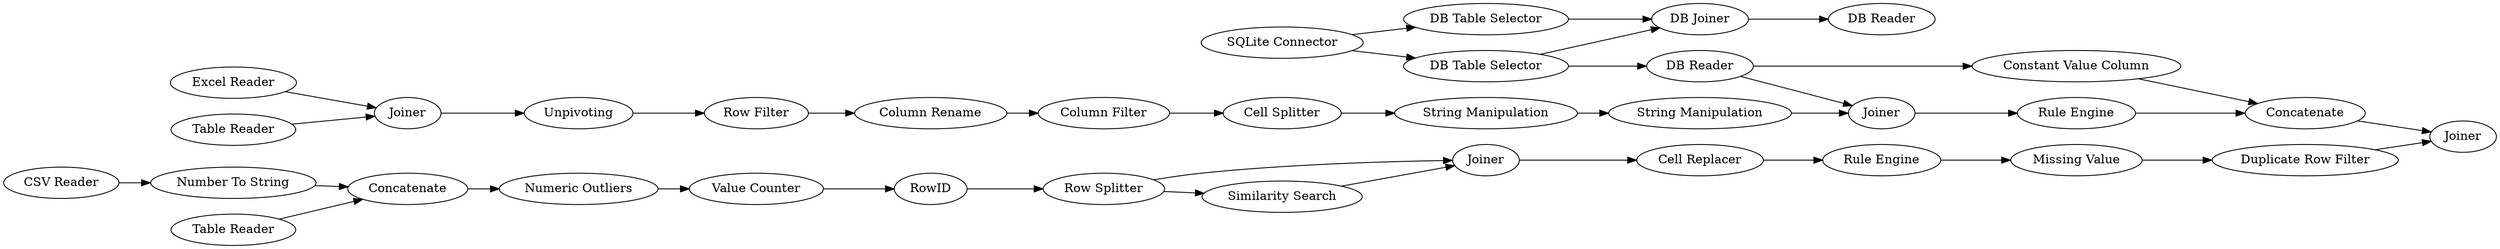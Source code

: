 digraph {
	"342612934219398549_281" [label="DB Joiner"]
	"-7854715200174680063_161" [label="Cell Splitter"]
	"342612934219398549_282" [label="DB Reader"]
	"-797452715637952157_290" [label="Excel Reader"]
	"-1640204823127253102_291" [label="Value Counter"]
	"3420472655211446088_221" [label="Column Filter"]
	"7913212499030421059_300" [label="Number To String"]
	"-580355525271439497_295" [label=Joiner]
	"-1640204823127253102_187" [label="Similarity Search"]
	"627849132544057353_269" [label="Numeric Outliers"]
	"-797452715637952157_287" [label=Joiner]
	"627849132544057353_301" [label="Rule Engine"]
	"3420472655211446088_195" [label="Column Rename"]
	"342612934219398549_280" [label="DB Table Selector"]
	"-580355525271439497_232" [label="Rule Engine"]
	"627849132544057353_276" [label="Missing Value"]
	"3420472655211446088_219" [label=Unpivoting]
	"-1640204823127253102_176" [label="Cell Replacer"]
	"-580355525271439497_296" [label=Concatenate]
	"-1640204823127253102_307" [label="Row Splitter"]
	"342612934219398549_278" [label="SQLite Connector"]
	"342612934219398549_283" [label="DB Reader"]
	"627849132544057353_299" [label="Duplicate Row Filter"]
	"-580355525271439497_231" [label="Constant Value Column"]
	"-580355525271439497_297" [label=Joiner]
	"3420472655211446088_220" [label="Row Filter"]
	"-797452715637952157_285" [label="Table Reader"]
	"-1640204823127253102_192" [label=Joiner]
	"342612934219398549_279" [label="DB Table Selector"]
	"-7854715200174680063_168" [label="String Manipulation"]
	"7913212499030421059_288" [label="Table Reader"]
	"-7854715200174680063_312" [label="String Manipulation"]
	"-1640204823127253102_293" [label=RowID]
	"7913212499030421059_301" [label="CSV Reader"]
	"7913212499030421059_289" [label=Concatenate]
	"342612934219398549_281" -> "342612934219398549_282"
	"-797452715637952157_290" -> "-797452715637952157_287"
	"-580355525271439497_232" -> "-580355525271439497_296"
	"342612934219398549_283" -> "-580355525271439497_295"
	"3420472655211446088_220" -> "3420472655211446088_195"
	"-1640204823127253102_293" -> "-1640204823127253102_307"
	"-797452715637952157_287" -> "3420472655211446088_219"
	"627849132544057353_299" -> "-580355525271439497_297"
	"-7854715200174680063_161" -> "-7854715200174680063_312"
	"342612934219398549_279" -> "342612934219398549_283"
	"-1640204823127253102_307" -> "-1640204823127253102_192"
	"627849132544057353_301" -> "627849132544057353_276"
	"-7854715200174680063_168" -> "-580355525271439497_295"
	"-1640204823127253102_187" -> "-1640204823127253102_192"
	"342612934219398549_278" -> "342612934219398549_280"
	"7913212499030421059_301" -> "7913212499030421059_300"
	"-7854715200174680063_312" -> "-7854715200174680063_168"
	"-1640204823127253102_192" -> "-1640204823127253102_176"
	"3420472655211446088_221" -> "-7854715200174680063_161"
	"-1640204823127253102_176" -> "627849132544057353_301"
	"3420472655211446088_195" -> "3420472655211446088_221"
	"627849132544057353_269" -> "-1640204823127253102_291"
	"-580355525271439497_296" -> "-580355525271439497_297"
	"342612934219398549_278" -> "342612934219398549_279"
	"3420472655211446088_219" -> "3420472655211446088_220"
	"-797452715637952157_285" -> "-797452715637952157_287"
	"342612934219398549_283" -> "-580355525271439497_231"
	"7913212499030421059_288" -> "7913212499030421059_289"
	"627849132544057353_276" -> "627849132544057353_299"
	"-1640204823127253102_291" -> "-1640204823127253102_293"
	"7913212499030421059_289" -> "627849132544057353_269"
	"-580355525271439497_231" -> "-580355525271439497_296"
	"-1640204823127253102_307" -> "-1640204823127253102_187"
	"7913212499030421059_300" -> "7913212499030421059_289"
	"342612934219398549_279" -> "342612934219398549_281"
	"-580355525271439497_295" -> "-580355525271439497_232"
	"342612934219398549_280" -> "342612934219398549_281"
	rankdir=LR
}
